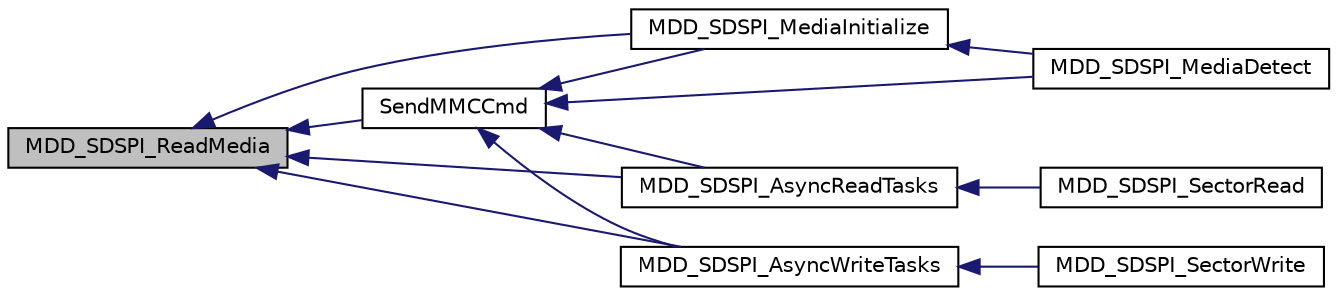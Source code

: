 digraph "MDD_SDSPI_ReadMedia"
{
  edge [fontname="Helvetica",fontsize="10",labelfontname="Helvetica",labelfontsize="10"];
  node [fontname="Helvetica",fontsize="10",shape=record];
  rankdir="LR";
  Node1 [label="MDD_SDSPI_ReadMedia",height=0.2,width=0.4,color="black", fillcolor="grey75", style="filled", fontcolor="black"];
  Node1 -> Node2 [dir="back",color="midnightblue",fontsize="10",style="solid",fontname="Helvetica"];
  Node2 [label="SendMMCCmd",height=0.2,width=0.4,color="black", fillcolor="white", style="filled",URL="$_s_d-_s_p_i_8c.html#a88d057eb424e5ae206be5465387b2e0a"];
  Node2 -> Node3 [dir="back",color="midnightblue",fontsize="10",style="solid",fontname="Helvetica"];
  Node3 [label="MDD_SDSPI_MediaDetect",height=0.2,width=0.4,color="black", fillcolor="white", style="filled",URL="$_s_d-_s_p_i_8c.html#a30887940b056f7563f2c31cfdc9b9527"];
  Node2 -> Node4 [dir="back",color="midnightblue",fontsize="10",style="solid",fontname="Helvetica"];
  Node4 [label="MDD_SDSPI_AsyncReadTasks",height=0.2,width=0.4,color="black", fillcolor="white", style="filled",URL="$_s_d-_s_p_i_8c.html#aa23a73d4e8ad01a7431a1f09195be6e9"];
  Node4 -> Node5 [dir="back",color="midnightblue",fontsize="10",style="solid",fontname="Helvetica"];
  Node5 [label="MDD_SDSPI_SectorRead",height=0.2,width=0.4,color="black", fillcolor="white", style="filled",URL="$_s_d-_s_p_i_8c.html#a36e18542755f672a02b549ba9d9a5b3d"];
  Node2 -> Node6 [dir="back",color="midnightblue",fontsize="10",style="solid",fontname="Helvetica"];
  Node6 [label="MDD_SDSPI_AsyncWriteTasks",height=0.2,width=0.4,color="black", fillcolor="white", style="filled",URL="$_s_d-_s_p_i_8c.html#a020ed7ef9ebcf7dce1002ef668c2a32e"];
  Node6 -> Node7 [dir="back",color="midnightblue",fontsize="10",style="solid",fontname="Helvetica"];
  Node7 [label="MDD_SDSPI_SectorWrite",height=0.2,width=0.4,color="black", fillcolor="white", style="filled",URL="$_s_d-_s_p_i_8c.html#a1d6db29d5e24aebec87110db1ca5823d"];
  Node2 -> Node8 [dir="back",color="midnightblue",fontsize="10",style="solid",fontname="Helvetica"];
  Node8 [label="MDD_SDSPI_MediaInitialize",height=0.2,width=0.4,color="black", fillcolor="white", style="filled",URL="$_s_d-_s_p_i_8c.html#a399249708046e5c18471a82c2e8119ab"];
  Node8 -> Node3 [dir="back",color="midnightblue",fontsize="10",style="solid",fontname="Helvetica"];
  Node1 -> Node4 [dir="back",color="midnightblue",fontsize="10",style="solid",fontname="Helvetica"];
  Node1 -> Node6 [dir="back",color="midnightblue",fontsize="10",style="solid",fontname="Helvetica"];
  Node1 -> Node8 [dir="back",color="midnightblue",fontsize="10",style="solid",fontname="Helvetica"];
}
